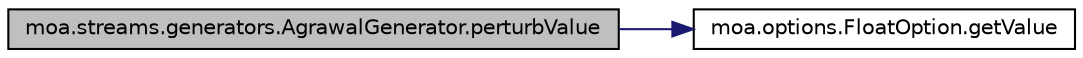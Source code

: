 digraph G
{
  edge [fontname="Helvetica",fontsize="10",labelfontname="Helvetica",labelfontsize="10"];
  node [fontname="Helvetica",fontsize="10",shape=record];
  rankdir=LR;
  Node1 [label="moa.streams.generators.AgrawalGenerator.perturbValue",height=0.2,width=0.4,color="black", fillcolor="grey75", style="filled" fontcolor="black"];
  Node1 -> Node2 [color="midnightblue",fontsize="10",style="solid",fontname="Helvetica"];
  Node2 [label="moa.options.FloatOption.getValue",height=0.2,width=0.4,color="black", fillcolor="white", style="filled",URL="$classmoa_1_1options_1_1FloatOption.html#a0e606a62f4ece232aa8f8cb04bb7f1cf"];
}

